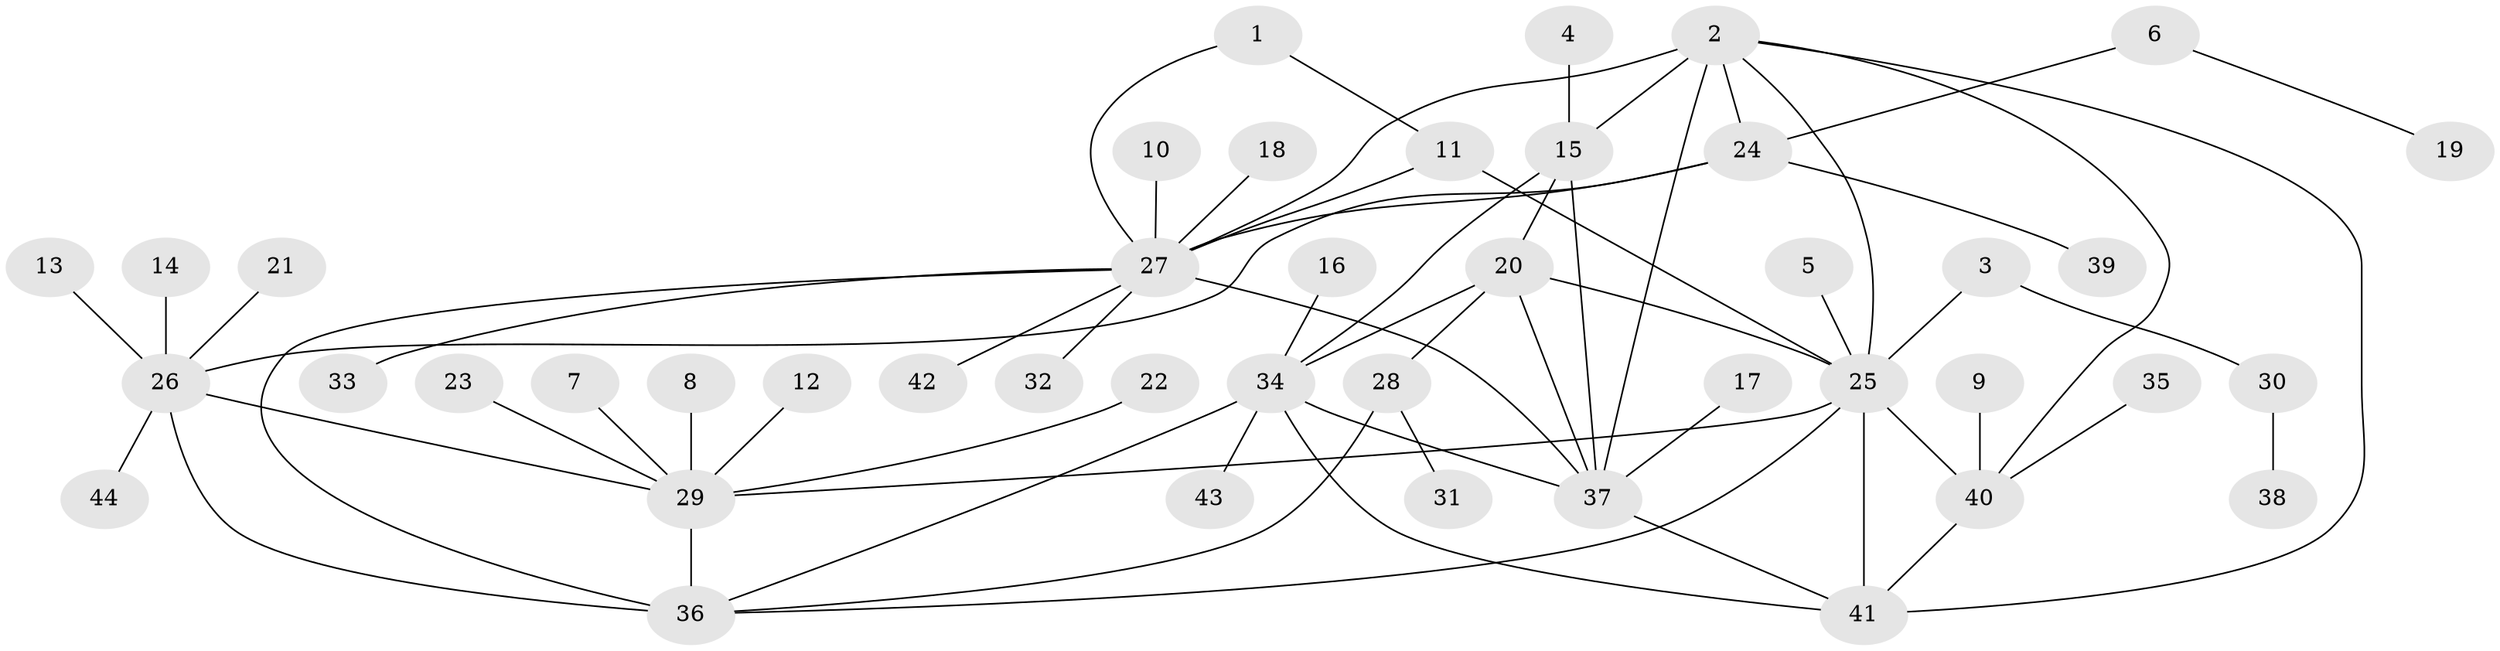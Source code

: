 // original degree distribution, {6: 0.04597701149425287, 7: 0.034482758620689655, 10: 0.011494252873563218, 8: 0.05747126436781609, 4: 0.022988505747126436, 5: 0.04597701149425287, 3: 0.05747126436781609, 11: 0.011494252873563218, 2: 0.19540229885057472, 1: 0.5172413793103449}
// Generated by graph-tools (version 1.1) at 2025/26/03/09/25 03:26:36]
// undirected, 44 vertices, 63 edges
graph export_dot {
graph [start="1"]
  node [color=gray90,style=filled];
  1;
  2;
  3;
  4;
  5;
  6;
  7;
  8;
  9;
  10;
  11;
  12;
  13;
  14;
  15;
  16;
  17;
  18;
  19;
  20;
  21;
  22;
  23;
  24;
  25;
  26;
  27;
  28;
  29;
  30;
  31;
  32;
  33;
  34;
  35;
  36;
  37;
  38;
  39;
  40;
  41;
  42;
  43;
  44;
  1 -- 11 [weight=2.0];
  1 -- 27 [weight=2.0];
  2 -- 15 [weight=1.0];
  2 -- 24 [weight=2.0];
  2 -- 25 [weight=1.0];
  2 -- 27 [weight=3.0];
  2 -- 37 [weight=1.0];
  2 -- 40 [weight=1.0];
  2 -- 41 [weight=1.0];
  3 -- 25 [weight=1.0];
  3 -- 30 [weight=1.0];
  4 -- 15 [weight=1.0];
  5 -- 25 [weight=1.0];
  6 -- 19 [weight=1.0];
  6 -- 24 [weight=1.0];
  7 -- 29 [weight=1.0];
  8 -- 29 [weight=1.0];
  9 -- 40 [weight=1.0];
  10 -- 27 [weight=1.0];
  11 -- 25 [weight=1.0];
  11 -- 27 [weight=1.0];
  12 -- 29 [weight=1.0];
  13 -- 26 [weight=1.0];
  14 -- 26 [weight=1.0];
  15 -- 20 [weight=1.0];
  15 -- 34 [weight=1.0];
  15 -- 37 [weight=1.0];
  16 -- 34 [weight=1.0];
  17 -- 37 [weight=1.0];
  18 -- 27 [weight=1.0];
  20 -- 25 [weight=1.0];
  20 -- 28 [weight=1.0];
  20 -- 34 [weight=1.0];
  20 -- 37 [weight=1.0];
  21 -- 26 [weight=1.0];
  22 -- 29 [weight=1.0];
  23 -- 29 [weight=1.0];
  24 -- 26 [weight=1.0];
  24 -- 27 [weight=2.0];
  24 -- 39 [weight=1.0];
  25 -- 29 [weight=1.0];
  25 -- 36 [weight=1.0];
  25 -- 40 [weight=1.0];
  25 -- 41 [weight=1.0];
  26 -- 29 [weight=2.0];
  26 -- 36 [weight=1.0];
  26 -- 44 [weight=1.0];
  27 -- 32 [weight=1.0];
  27 -- 33 [weight=1.0];
  27 -- 36 [weight=1.0];
  27 -- 37 [weight=1.0];
  27 -- 42 [weight=1.0];
  28 -- 31 [weight=1.0];
  28 -- 36 [weight=1.0];
  29 -- 36 [weight=2.0];
  30 -- 38 [weight=1.0];
  34 -- 36 [weight=1.0];
  34 -- 37 [weight=1.0];
  34 -- 41 [weight=1.0];
  34 -- 43 [weight=1.0];
  35 -- 40 [weight=1.0];
  37 -- 41 [weight=1.0];
  40 -- 41 [weight=1.0];
}
